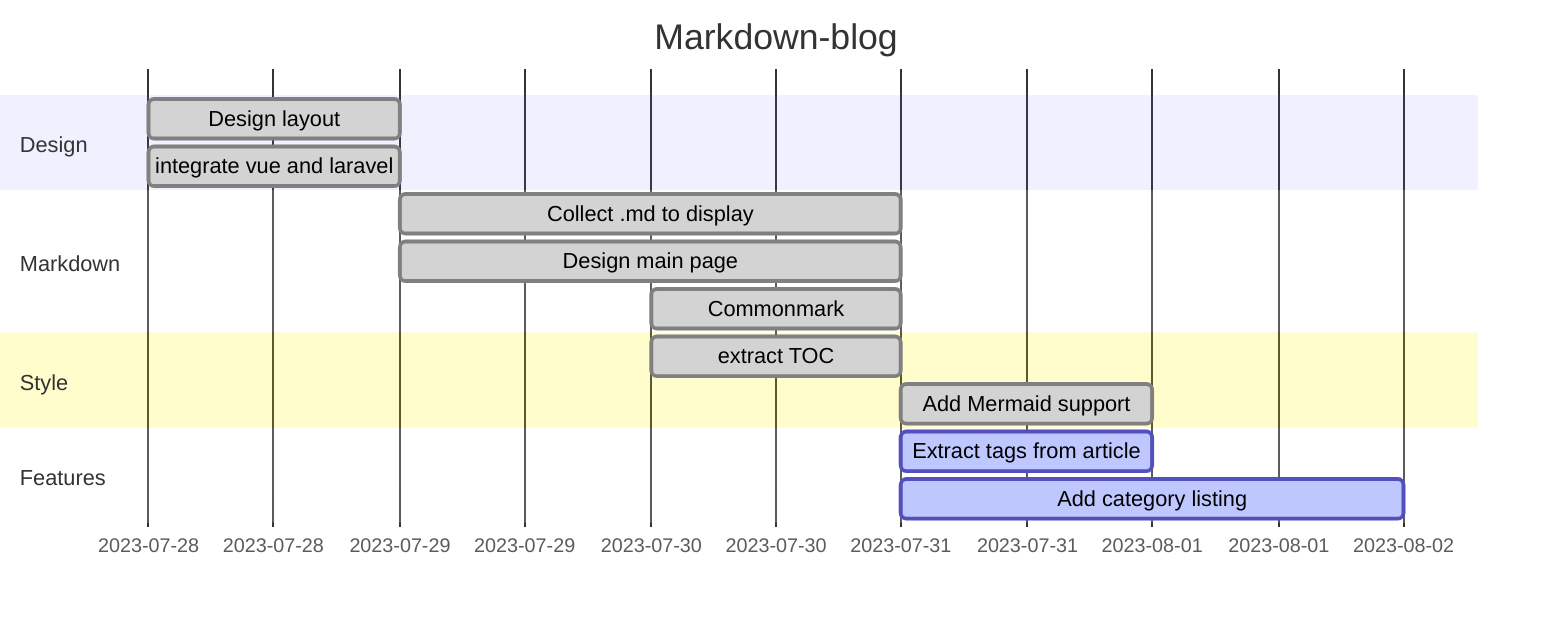 gantt
    title Markdown-blog
    dateFormat YYYY-MM-DD
    section Design
        Design layout   :done,a1, 2023-07-28, 1d
        integrate vue and laravel    :done,a2, 2023-07-28, 1d
    section Markdown
        Collect .md to display :done,2023-07-29, 2d
        Design main page    :done,b1,2023-07-29, 2d
        Commonmark :done,after b1,2023-07-30, 1d
    section Style
        extract TOC :done, c1,2023-07-30,1d
        Add Mermaid support :done, after c1,2023-07-31, 1d
    section Features
        Extract tags from article :active,d1,2023-07-31,1d
        Add category listing :active,d2,2023-07-31,2d
